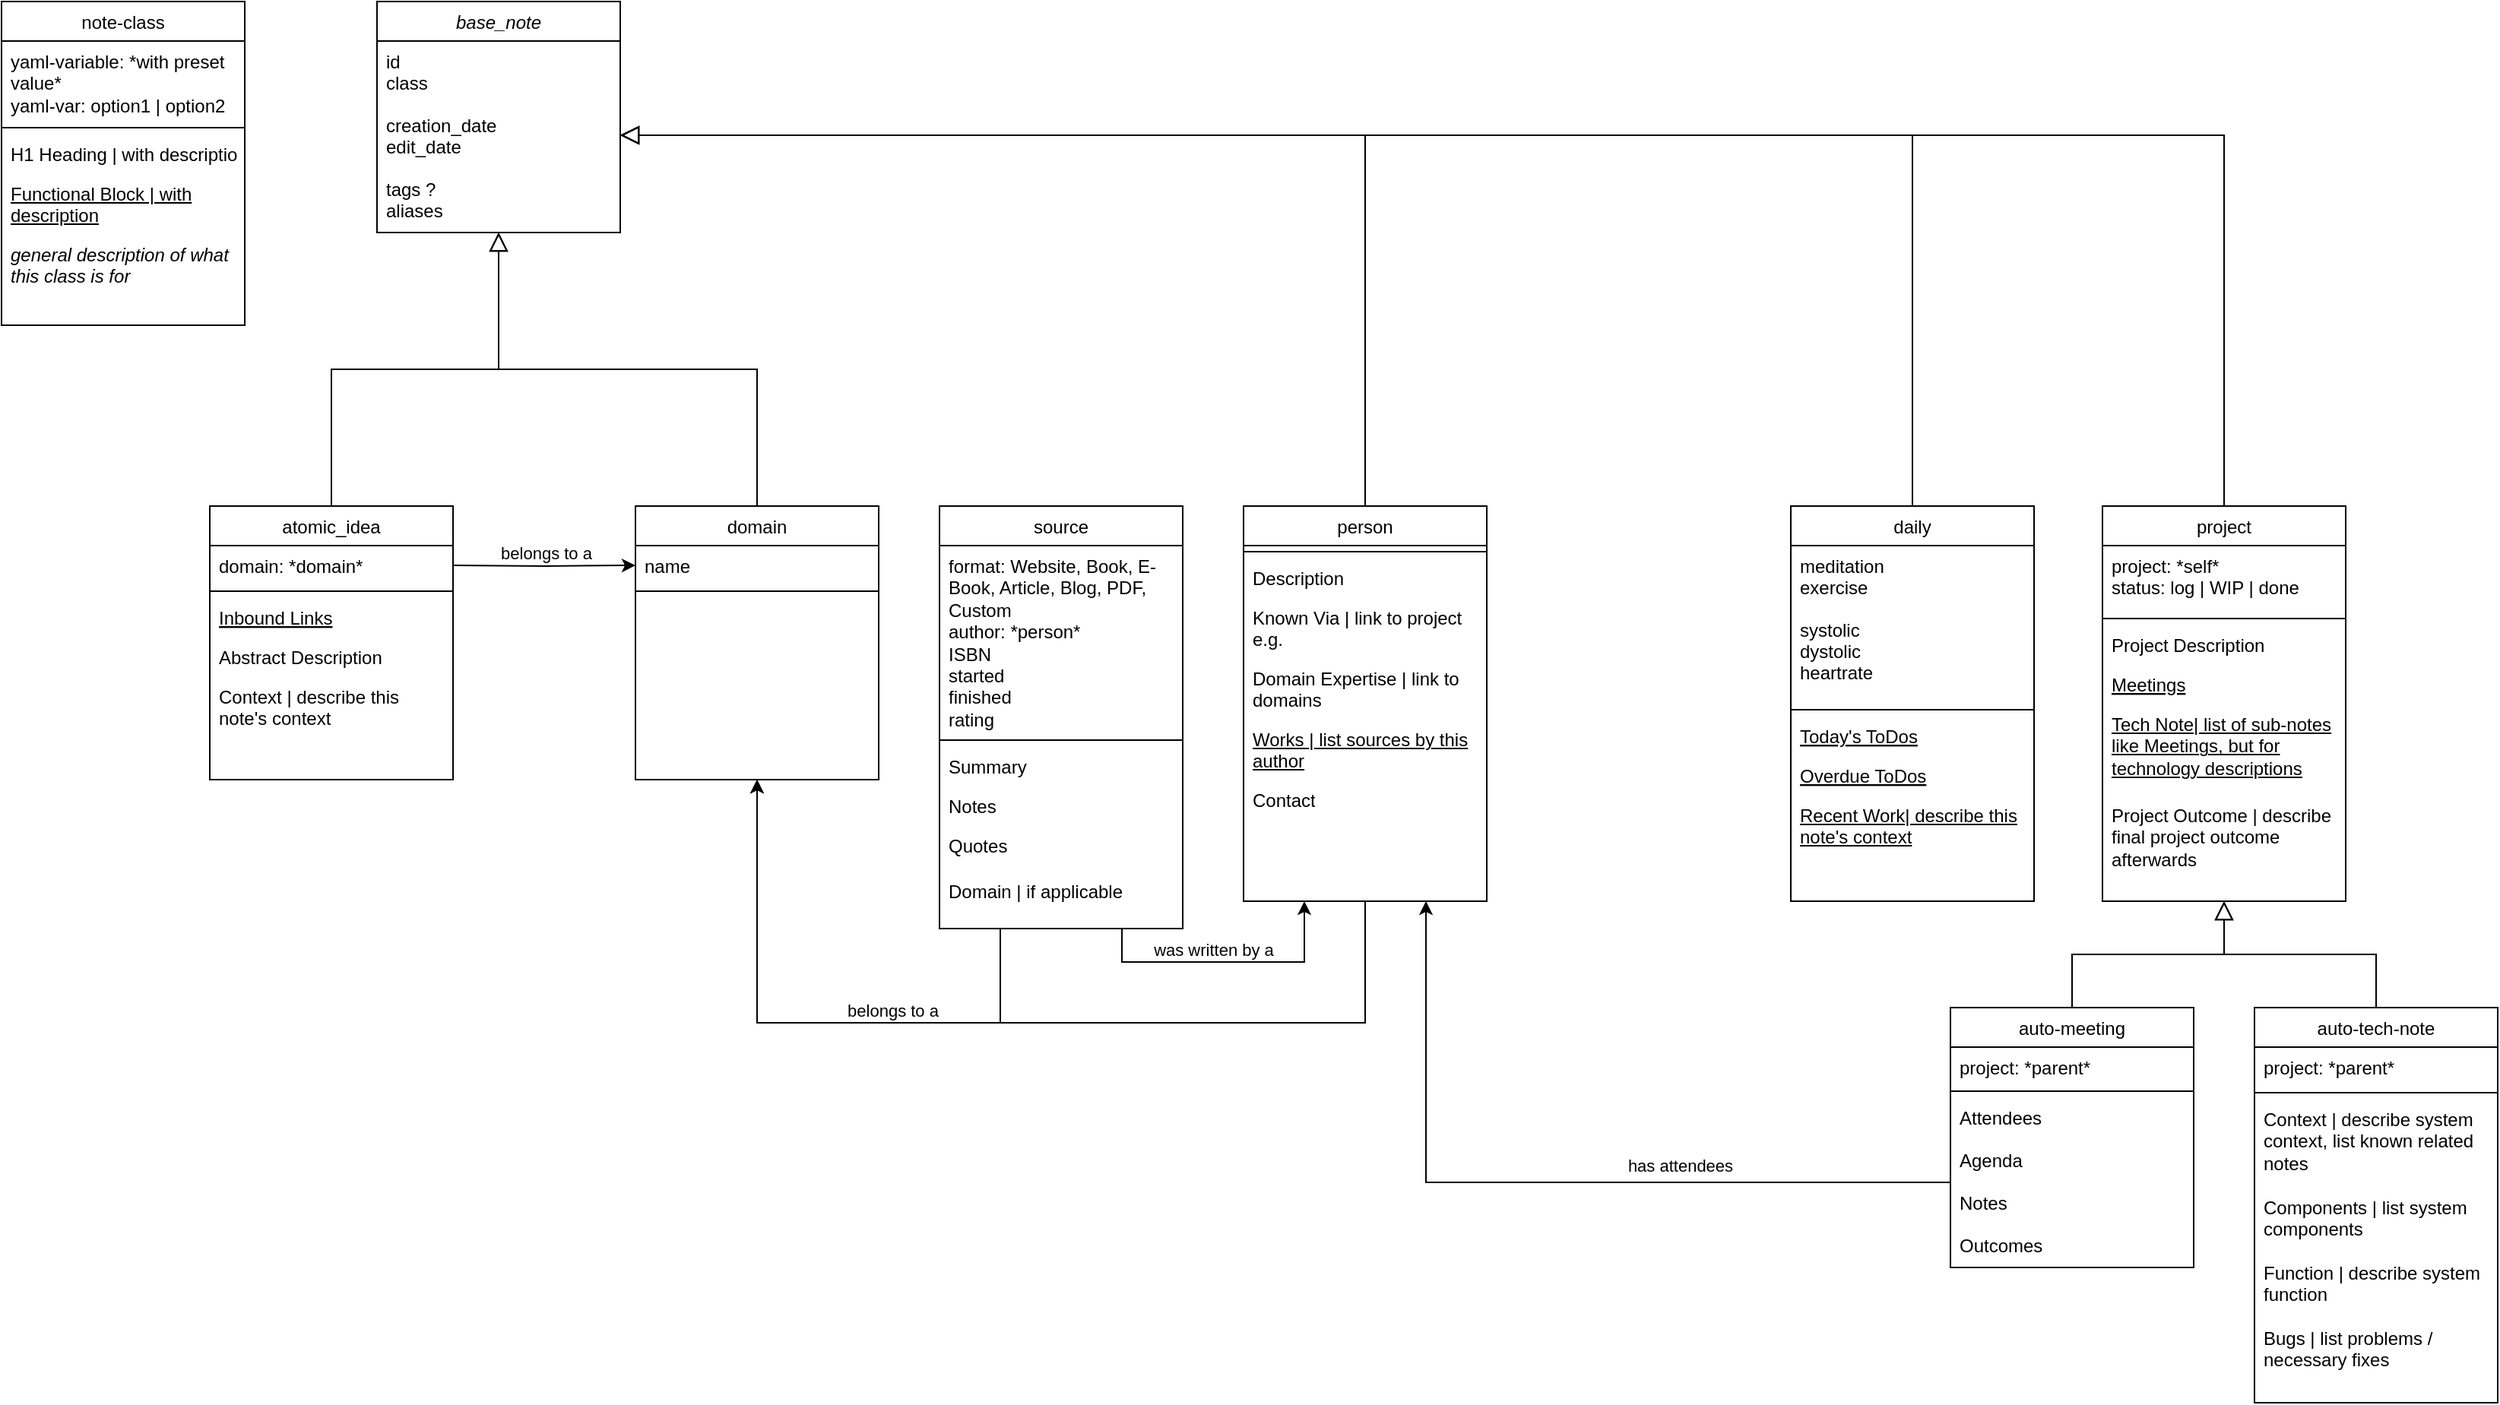 <mxfile version="20.6.0" type="github">
  <diagram id="C5RBs43oDa-KdzZeNtuy" name="Page-1">
    <mxGraphModel dx="1590" dy="1674" grid="1" gridSize="10" guides="1" tooltips="1" connect="1" arrows="1" fold="1" page="0" pageScale="1" pageWidth="827" pageHeight="1169" math="0" shadow="0">
      <root>
        <mxCell id="WIyWlLk6GJQsqaUBKTNV-0" />
        <mxCell id="WIyWlLk6GJQsqaUBKTNV-1" parent="WIyWlLk6GJQsqaUBKTNV-0" />
        <mxCell id="zkfFHV4jXpPFQw0GAbJ--0" value="base_note" style="swimlane;fontStyle=2;align=center;verticalAlign=top;childLayout=stackLayout;horizontal=1;startSize=26;horizontalStack=0;resizeParent=1;resizeLast=0;collapsible=1;marginBottom=0;rounded=0;shadow=0;strokeWidth=1;" parent="WIyWlLk6GJQsqaUBKTNV-1" vertex="1">
          <mxGeometry x="230" y="208" width="160" height="152" as="geometry">
            <mxRectangle x="230" y="140" width="160" height="26" as="alternateBounds" />
          </mxGeometry>
        </mxCell>
        <mxCell id="zkfFHV4jXpPFQw0GAbJ--1" value="id&#xa;class&#xa;&#xa;creation_date&#xa;edit_date&#xa;&#xa;tags ?&#xa;aliases&#xa;" style="text;align=left;verticalAlign=top;spacingLeft=4;spacingRight=4;overflow=hidden;rotatable=0;points=[[0,0.5],[1,0.5]];portConstraint=eastwest;strokeColor=none;" parent="zkfFHV4jXpPFQw0GAbJ--0" vertex="1">
          <mxGeometry y="26" width="160" height="124" as="geometry" />
        </mxCell>
        <mxCell id="zkfFHV4jXpPFQw0GAbJ--6" value="atomic_idea" style="swimlane;fontStyle=0;align=center;verticalAlign=top;childLayout=stackLayout;horizontal=1;startSize=26;horizontalStack=0;resizeParent=1;resizeLast=0;collapsible=1;marginBottom=0;rounded=0;shadow=0;strokeWidth=1;" parent="WIyWlLk6GJQsqaUBKTNV-1" vertex="1">
          <mxGeometry x="120" y="540" width="160" height="180" as="geometry">
            <mxRectangle x="130" y="380" width="160" height="26" as="alternateBounds" />
          </mxGeometry>
        </mxCell>
        <mxCell id="f3Zndl6dn6-TOW9qef5R-59" value="domain: *domain*" style="text;align=left;verticalAlign=top;spacingLeft=4;spacingRight=4;overflow=hidden;rotatable=0;points=[[0,0.5],[1,0.5]];portConstraint=eastwest;" parent="zkfFHV4jXpPFQw0GAbJ--6" vertex="1">
          <mxGeometry y="26" width="160" height="26" as="geometry" />
        </mxCell>
        <mxCell id="zkfFHV4jXpPFQw0GAbJ--9" value="" style="line;html=1;strokeWidth=1;align=left;verticalAlign=middle;spacingTop=-1;spacingLeft=3;spacingRight=3;rotatable=0;labelPosition=right;points=[];portConstraint=eastwest;" parent="zkfFHV4jXpPFQw0GAbJ--6" vertex="1">
          <mxGeometry y="52" width="160" height="8" as="geometry" />
        </mxCell>
        <mxCell id="zkfFHV4jXpPFQw0GAbJ--10" value="Inbound Links" style="text;align=left;verticalAlign=top;spacingLeft=4;spacingRight=4;overflow=hidden;rotatable=0;points=[[0,0.5],[1,0.5]];portConstraint=eastwest;fontStyle=4" parent="zkfFHV4jXpPFQw0GAbJ--6" vertex="1">
          <mxGeometry y="60" width="160" height="26" as="geometry" />
        </mxCell>
        <mxCell id="zkfFHV4jXpPFQw0GAbJ--11" value="Abstract Description" style="text;align=left;verticalAlign=top;spacingLeft=4;spacingRight=4;overflow=hidden;rotatable=0;points=[[0,0.5],[1,0.5]];portConstraint=eastwest;" parent="zkfFHV4jXpPFQw0GAbJ--6" vertex="1">
          <mxGeometry y="86" width="160" height="26" as="geometry" />
        </mxCell>
        <mxCell id="2Ik5nw2vQs33u11WGRB7-6" value="Context | describe this note&#39;s context" style="text;align=left;verticalAlign=top;spacingLeft=4;spacingRight=4;overflow=hidden;rotatable=0;points=[[0,0.5],[1,0.5]];portConstraint=eastwest;fontStyle=0;whiteSpace=wrap;" parent="zkfFHV4jXpPFQw0GAbJ--6" vertex="1">
          <mxGeometry y="112" width="160" height="42" as="geometry" />
        </mxCell>
        <mxCell id="zkfFHV4jXpPFQw0GAbJ--12" value="" style="endArrow=block;endSize=10;endFill=0;shadow=0;strokeWidth=1;rounded=0;edgeStyle=elbowEdgeStyle;elbow=vertical;" parent="WIyWlLk6GJQsqaUBKTNV-1" source="zkfFHV4jXpPFQw0GAbJ--6" target="zkfFHV4jXpPFQw0GAbJ--0" edge="1">
          <mxGeometry width="160" relative="1" as="geometry">
            <mxPoint x="200" y="203" as="sourcePoint" />
            <mxPoint x="200" y="203" as="targetPoint" />
          </mxGeometry>
        </mxCell>
        <mxCell id="zkfFHV4jXpPFQw0GAbJ--13" value="domain" style="swimlane;fontStyle=0;align=center;verticalAlign=top;childLayout=stackLayout;horizontal=1;startSize=26;horizontalStack=0;resizeParent=1;resizeLast=0;collapsible=1;marginBottom=0;rounded=0;shadow=0;strokeWidth=1;" parent="WIyWlLk6GJQsqaUBKTNV-1" vertex="1">
          <mxGeometry x="400" y="540" width="160" height="180" as="geometry">
            <mxRectangle x="340" y="380" width="170" height="26" as="alternateBounds" />
          </mxGeometry>
        </mxCell>
        <mxCell id="zkfFHV4jXpPFQw0GAbJ--14" value="name" style="text;align=left;verticalAlign=top;spacingLeft=4;spacingRight=4;overflow=hidden;rotatable=0;points=[[0,0.5],[1,0.5]];portConstraint=eastwest;" parent="zkfFHV4jXpPFQw0GAbJ--13" vertex="1">
          <mxGeometry y="26" width="160" height="26" as="geometry" />
        </mxCell>
        <mxCell id="zkfFHV4jXpPFQw0GAbJ--15" value="" style="line;html=1;strokeWidth=1;align=left;verticalAlign=middle;spacingTop=-1;spacingLeft=3;spacingRight=3;rotatable=0;labelPosition=right;points=[];portConstraint=eastwest;" parent="zkfFHV4jXpPFQw0GAbJ--13" vertex="1">
          <mxGeometry y="52" width="160" height="8" as="geometry" />
        </mxCell>
        <mxCell id="zkfFHV4jXpPFQw0GAbJ--16" value="" style="endArrow=block;endSize=10;endFill=0;shadow=0;strokeWidth=1;rounded=0;edgeStyle=elbowEdgeStyle;elbow=vertical;" parent="WIyWlLk6GJQsqaUBKTNV-1" source="zkfFHV4jXpPFQw0GAbJ--13" target="zkfFHV4jXpPFQw0GAbJ--0" edge="1">
          <mxGeometry width="160" relative="1" as="geometry">
            <mxPoint x="210" y="373" as="sourcePoint" />
            <mxPoint x="310" y="271" as="targetPoint" />
          </mxGeometry>
        </mxCell>
        <mxCell id="2Ik5nw2vQs33u11WGRB7-9" style="edgeStyle=orthogonalEdgeStyle;rounded=0;orthogonalLoop=1;jettySize=auto;html=1;exitX=1;exitY=0.5;exitDx=0;exitDy=0;entryX=0;entryY=0.5;entryDx=0;entryDy=0;" parent="WIyWlLk6GJQsqaUBKTNV-1" target="zkfFHV4jXpPFQw0GAbJ--14" edge="1">
          <mxGeometry relative="1" as="geometry">
            <mxPoint x="280" y="579" as="sourcePoint" />
          </mxGeometry>
        </mxCell>
        <mxCell id="2Ik5nw2vQs33u11WGRB7-10" value="belongs to a" style="edgeLabel;html=1;align=center;verticalAlign=middle;resizable=0;points=[];" parent="2Ik5nw2vQs33u11WGRB7-9" vertex="1" connectable="0">
          <mxGeometry x="-0.226" relative="1" as="geometry">
            <mxPoint x="14" y="-9" as="offset" />
          </mxGeometry>
        </mxCell>
        <mxCell id="f3Zndl6dn6-TOW9qef5R-25" style="edgeStyle=orthogonalEdgeStyle;rounded=0;orthogonalLoop=1;jettySize=auto;html=1;exitX=0.5;exitY=0;exitDx=0;exitDy=0;entryX=1;entryY=0.5;entryDx=0;entryDy=0;endArrow=block;endSize=10;endFill=0;shadow=0;strokeWidth=1;" parent="WIyWlLk6GJQsqaUBKTNV-1" source="f3Zndl6dn6-TOW9qef5R-0" target="zkfFHV4jXpPFQw0GAbJ--1" edge="1">
          <mxGeometry relative="1" as="geometry" />
        </mxCell>
        <mxCell id="f3Zndl6dn6-TOW9qef5R-0" value="daily" style="swimlane;fontStyle=0;align=center;verticalAlign=top;childLayout=stackLayout;horizontal=1;startSize=26;horizontalStack=0;resizeParent=1;resizeLast=0;collapsible=1;marginBottom=0;rounded=0;shadow=0;strokeWidth=1;" parent="WIyWlLk6GJQsqaUBKTNV-1" vertex="1">
          <mxGeometry x="1160" y="540" width="160" height="260" as="geometry">
            <mxRectangle x="130" y="380" width="160" height="26" as="alternateBounds" />
          </mxGeometry>
        </mxCell>
        <mxCell id="f3Zndl6dn6-TOW9qef5R-1" value="meditation&#xa;exercise&#xa;&#xa;systolic&#xa;dystolic&#xa;heartrate" style="text;align=left;verticalAlign=top;spacingLeft=4;spacingRight=4;overflow=hidden;rotatable=0;points=[[0,0.5],[1,0.5]];portConstraint=eastwest;" parent="f3Zndl6dn6-TOW9qef5R-0" vertex="1">
          <mxGeometry y="26" width="160" height="104" as="geometry" />
        </mxCell>
        <mxCell id="f3Zndl6dn6-TOW9qef5R-3" value="" style="line;html=1;strokeWidth=1;align=left;verticalAlign=middle;spacingTop=-1;spacingLeft=3;spacingRight=3;rotatable=0;labelPosition=right;points=[];portConstraint=eastwest;" parent="f3Zndl6dn6-TOW9qef5R-0" vertex="1">
          <mxGeometry y="130" width="160" height="8" as="geometry" />
        </mxCell>
        <mxCell id="f3Zndl6dn6-TOW9qef5R-5" value="Today&#39;s ToDos" style="text;align=left;verticalAlign=top;spacingLeft=4;spacingRight=4;overflow=hidden;rotatable=0;points=[[0,0.5],[1,0.5]];portConstraint=eastwest;fontStyle=4" parent="f3Zndl6dn6-TOW9qef5R-0" vertex="1">
          <mxGeometry y="138" width="160" height="26" as="geometry" />
        </mxCell>
        <mxCell id="f3Zndl6dn6-TOW9qef5R-4" value="Overdue ToDos" style="text;align=left;verticalAlign=top;spacingLeft=4;spacingRight=4;overflow=hidden;rotatable=0;points=[[0,0.5],[1,0.5]];portConstraint=eastwest;fontStyle=4" parent="f3Zndl6dn6-TOW9qef5R-0" vertex="1">
          <mxGeometry y="164" width="160" height="26" as="geometry" />
        </mxCell>
        <mxCell id="f3Zndl6dn6-TOW9qef5R-10" value="Recent Work| describe this note&#39;s context" style="text;align=left;verticalAlign=top;spacingLeft=4;spacingRight=4;overflow=hidden;rotatable=0;points=[[0,0.5],[1,0.5]];portConstraint=eastwest;fontStyle=4;whiteSpace=wrap;" parent="f3Zndl6dn6-TOW9qef5R-0" vertex="1">
          <mxGeometry y="190" width="160" height="42" as="geometry" />
        </mxCell>
        <mxCell id="f3Zndl6dn6-TOW9qef5R-32" style="edgeStyle=orthogonalEdgeStyle;rounded=0;orthogonalLoop=1;jettySize=auto;html=1;exitX=0.5;exitY=0;exitDx=0;exitDy=0;entryX=1;entryY=0.5;entryDx=0;entryDy=0;endArrow=block;endSize=10;endFill=0;shadow=0;strokeWidth=1;" parent="WIyWlLk6GJQsqaUBKTNV-1" source="f3Zndl6dn6-TOW9qef5R-26" target="zkfFHV4jXpPFQw0GAbJ--1" edge="1">
          <mxGeometry relative="1" as="geometry" />
        </mxCell>
        <mxCell id="f3Zndl6dn6-TOW9qef5R-26" value="project" style="swimlane;fontStyle=0;align=center;verticalAlign=top;childLayout=stackLayout;horizontal=1;startSize=26;horizontalStack=0;resizeParent=1;resizeLast=0;collapsible=1;marginBottom=0;rounded=0;shadow=0;strokeWidth=1;" parent="WIyWlLk6GJQsqaUBKTNV-1" vertex="1">
          <mxGeometry x="1365" y="540" width="160" height="260" as="geometry">
            <mxRectangle x="130" y="380" width="160" height="26" as="alternateBounds" />
          </mxGeometry>
        </mxCell>
        <mxCell id="f3Zndl6dn6-TOW9qef5R-27" value="project: *self*&#xa;status: log | WIP | done&#xa;&#xa;" style="text;align=left;verticalAlign=top;spacingLeft=4;spacingRight=4;overflow=hidden;rotatable=0;points=[[0,0.5],[1,0.5]];portConstraint=eastwest;" parent="f3Zndl6dn6-TOW9qef5R-26" vertex="1">
          <mxGeometry y="26" width="160" height="44" as="geometry" />
        </mxCell>
        <mxCell id="f3Zndl6dn6-TOW9qef5R-28" value="" style="line;html=1;strokeWidth=1;align=left;verticalAlign=middle;spacingTop=-1;spacingLeft=3;spacingRight=3;rotatable=0;labelPosition=right;points=[];portConstraint=eastwest;" parent="f3Zndl6dn6-TOW9qef5R-26" vertex="1">
          <mxGeometry y="70" width="160" height="8" as="geometry" />
        </mxCell>
        <mxCell id="f3Zndl6dn6-TOW9qef5R-29" value="Project Description" style="text;align=left;verticalAlign=top;spacingLeft=4;spacingRight=4;overflow=hidden;rotatable=0;points=[[0,0.5],[1,0.5]];portConstraint=eastwest;fontStyle=0" parent="f3Zndl6dn6-TOW9qef5R-26" vertex="1">
          <mxGeometry y="78" width="160" height="26" as="geometry" />
        </mxCell>
        <mxCell id="f3Zndl6dn6-TOW9qef5R-30" value="Meetings" style="text;align=left;verticalAlign=top;spacingLeft=4;spacingRight=4;overflow=hidden;rotatable=0;points=[[0,0.5],[1,0.5]];portConstraint=eastwest;fontStyle=4" parent="f3Zndl6dn6-TOW9qef5R-26" vertex="1">
          <mxGeometry y="104" width="160" height="26" as="geometry" />
        </mxCell>
        <mxCell id="f3Zndl6dn6-TOW9qef5R-31" value="Tech Note| list of sub-notes like Meetings, but for technology descriptions" style="text;align=left;verticalAlign=top;spacingLeft=4;spacingRight=4;overflow=hidden;rotatable=0;points=[[0,0.5],[1,0.5]];portConstraint=eastwest;fontStyle=4;whiteSpace=wrap;" parent="f3Zndl6dn6-TOW9qef5R-26" vertex="1">
          <mxGeometry y="130" width="160" height="60" as="geometry" />
        </mxCell>
        <mxCell id="f3Zndl6dn6-TOW9qef5R-33" value="Project Outcome | describe final project outcome afterwards" style="text;align=left;verticalAlign=top;spacingLeft=4;spacingRight=4;overflow=hidden;rotatable=0;points=[[0,0.5],[1,0.5]];portConstraint=eastwest;fontStyle=0;whiteSpace=wrap;" parent="f3Zndl6dn6-TOW9qef5R-26" vertex="1">
          <mxGeometry y="190" width="160" height="50" as="geometry" />
        </mxCell>
        <mxCell id="f3Zndl6dn6-TOW9qef5R-40" style="edgeStyle=orthogonalEdgeStyle;rounded=0;orthogonalLoop=1;jettySize=auto;html=1;exitX=0.5;exitY=0;exitDx=0;exitDy=0;entryX=0.5;entryY=1;entryDx=0;entryDy=0;endArrow=block;endSize=10;endFill=0;shadow=0;strokeWidth=1;" parent="WIyWlLk6GJQsqaUBKTNV-1" source="f3Zndl6dn6-TOW9qef5R-34" target="f3Zndl6dn6-TOW9qef5R-26" edge="1">
          <mxGeometry relative="1" as="geometry" />
        </mxCell>
        <mxCell id="f3Zndl6dn6-TOW9qef5R-34" value="auto-meeting" style="swimlane;fontStyle=0;align=center;verticalAlign=top;childLayout=stackLayout;horizontal=1;startSize=26;horizontalStack=0;resizeParent=1;resizeLast=0;collapsible=1;marginBottom=0;rounded=0;shadow=0;strokeWidth=1;" parent="WIyWlLk6GJQsqaUBKTNV-1" vertex="1">
          <mxGeometry x="1265" y="870" width="160" height="171" as="geometry">
            <mxRectangle x="130" y="380" width="160" height="26" as="alternateBounds" />
          </mxGeometry>
        </mxCell>
        <mxCell id="f3Zndl6dn6-TOW9qef5R-35" value="project: *parent*" style="text;align=left;verticalAlign=top;spacingLeft=4;spacingRight=4;overflow=hidden;rotatable=0;points=[[0,0.5],[1,0.5]];portConstraint=eastwest;" parent="f3Zndl6dn6-TOW9qef5R-34" vertex="1">
          <mxGeometry y="26" width="160" height="25" as="geometry" />
        </mxCell>
        <mxCell id="f3Zndl6dn6-TOW9qef5R-36" value="" style="line;html=1;strokeWidth=1;align=left;verticalAlign=middle;spacingTop=-1;spacingLeft=3;spacingRight=3;rotatable=0;labelPosition=right;points=[];portConstraint=eastwest;" parent="f3Zndl6dn6-TOW9qef5R-34" vertex="1">
          <mxGeometry y="51" width="160" height="8" as="geometry" />
        </mxCell>
        <mxCell id="f3Zndl6dn6-TOW9qef5R-37" value="Attendees&#xa;&#xa;Agenda&#xa;&#xa;Notes&#xa;&#xa;Outcomes" style="text;align=left;verticalAlign=top;spacingLeft=4;spacingRight=4;overflow=hidden;rotatable=0;points=[[0,0.5],[1,0.5]];portConstraint=eastwest;fontStyle=0" parent="f3Zndl6dn6-TOW9qef5R-34" vertex="1">
          <mxGeometry y="59" width="160" height="112" as="geometry" />
        </mxCell>
        <mxCell id="f3Zndl6dn6-TOW9qef5R-47" style="edgeStyle=orthogonalEdgeStyle;rounded=0;orthogonalLoop=1;jettySize=auto;html=1;exitX=0.5;exitY=0;exitDx=0;exitDy=0;entryX=0.5;entryY=1;entryDx=0;entryDy=0;endArrow=block;endSize=10;endFill=0;shadow=0;strokeWidth=1;" parent="WIyWlLk6GJQsqaUBKTNV-1" source="f3Zndl6dn6-TOW9qef5R-41" target="f3Zndl6dn6-TOW9qef5R-26" edge="1">
          <mxGeometry relative="1" as="geometry" />
        </mxCell>
        <mxCell id="f3Zndl6dn6-TOW9qef5R-41" value="auto-tech-note" style="swimlane;fontStyle=0;align=center;verticalAlign=top;childLayout=stackLayout;horizontal=1;startSize=26;horizontalStack=0;resizeParent=1;resizeLast=0;collapsible=1;marginBottom=0;rounded=0;shadow=0;strokeWidth=1;" parent="WIyWlLk6GJQsqaUBKTNV-1" vertex="1">
          <mxGeometry x="1465" y="870" width="160" height="260" as="geometry">
            <mxRectangle x="130" y="380" width="160" height="26" as="alternateBounds" />
          </mxGeometry>
        </mxCell>
        <mxCell id="f3Zndl6dn6-TOW9qef5R-42" value="project: *parent*" style="text;align=left;verticalAlign=top;spacingLeft=4;spacingRight=4;overflow=hidden;rotatable=0;points=[[0,0.5],[1,0.5]];portConstraint=eastwest;" parent="f3Zndl6dn6-TOW9qef5R-41" vertex="1">
          <mxGeometry y="26" width="160" height="26" as="geometry" />
        </mxCell>
        <mxCell id="f3Zndl6dn6-TOW9qef5R-43" value="" style="line;html=1;strokeWidth=1;align=left;verticalAlign=middle;spacingTop=-1;spacingLeft=3;spacingRight=3;rotatable=0;labelPosition=right;points=[];portConstraint=eastwest;" parent="f3Zndl6dn6-TOW9qef5R-41" vertex="1">
          <mxGeometry y="52" width="160" height="8" as="geometry" />
        </mxCell>
        <mxCell id="f3Zndl6dn6-TOW9qef5R-50" value="Context | describe system context, list known related notes&#xa;&#xa;Components | list system components&#xa;&#xa;Function | describe system function&#xa;&#xa;Bugs | list problems / necessary fixes" style="text;align=left;verticalAlign=top;spacingLeft=4;spacingRight=4;overflow=hidden;rotatable=0;points=[[0,0.5],[1,0.5]];portConstraint=eastwest;fontStyle=0;whiteSpace=wrap;" parent="f3Zndl6dn6-TOW9qef5R-41" vertex="1">
          <mxGeometry y="60" width="160" height="191" as="geometry" />
        </mxCell>
        <mxCell id="f3Zndl6dn6-TOW9qef5R-51" value="note-class" style="swimlane;fontStyle=0;align=center;verticalAlign=top;childLayout=stackLayout;horizontal=1;startSize=26;horizontalStack=0;resizeParent=1;resizeLast=0;collapsible=1;marginBottom=0;rounded=0;shadow=0;strokeWidth=1;" parent="WIyWlLk6GJQsqaUBKTNV-1" vertex="1">
          <mxGeometry x="-17" y="208" width="160" height="213" as="geometry">
            <mxRectangle x="130" y="380" width="160" height="26" as="alternateBounds" />
          </mxGeometry>
        </mxCell>
        <mxCell id="f3Zndl6dn6-TOW9qef5R-52" value="yaml-variable: *with preset value*&#xa;yaml-var: option1 | option2" style="text;align=left;verticalAlign=top;spacingLeft=4;spacingRight=4;overflow=hidden;rotatable=0;points=[[0,0.5],[1,0.5]];portConstraint=eastwest;whiteSpace=wrap;" parent="f3Zndl6dn6-TOW9qef5R-51" vertex="1">
          <mxGeometry y="26" width="160" height="53" as="geometry" />
        </mxCell>
        <mxCell id="f3Zndl6dn6-TOW9qef5R-53" value="" style="line;html=1;strokeWidth=1;align=left;verticalAlign=middle;spacingTop=-1;spacingLeft=3;spacingRight=3;rotatable=0;labelPosition=right;points=[];portConstraint=eastwest;" parent="f3Zndl6dn6-TOW9qef5R-51" vertex="1">
          <mxGeometry y="79" width="160" height="8" as="geometry" />
        </mxCell>
        <mxCell id="f3Zndl6dn6-TOW9qef5R-54" value="H1 Heading | with description" style="text;align=left;verticalAlign=top;spacingLeft=4;spacingRight=4;overflow=hidden;rotatable=0;points=[[0,0.5],[1,0.5]];portConstraint=eastwest;fontStyle=0" parent="f3Zndl6dn6-TOW9qef5R-51" vertex="1">
          <mxGeometry y="87" width="160" height="26" as="geometry" />
        </mxCell>
        <mxCell id="f3Zndl6dn6-TOW9qef5R-55" value="Functional Block | with description&#xa;" style="text;align=left;verticalAlign=top;spacingLeft=4;spacingRight=4;overflow=hidden;rotatable=0;points=[[0,0.5],[1,0.5]];portConstraint=eastwest;fontStyle=4;whiteSpace=wrap;" parent="f3Zndl6dn6-TOW9qef5R-51" vertex="1">
          <mxGeometry y="113" width="160" height="40" as="geometry" />
        </mxCell>
        <mxCell id="2Ik5nw2vQs33u11WGRB7-5" value="general description of what this class is for" style="text;align=left;verticalAlign=top;spacingLeft=4;spacingRight=4;overflow=hidden;rotatable=0;points=[[0,0.5],[1,0.5]];portConstraint=eastwest;fontStyle=2;whiteSpace=wrap;" parent="f3Zndl6dn6-TOW9qef5R-51" vertex="1">
          <mxGeometry y="153" width="160" height="60" as="geometry" />
        </mxCell>
        <mxCell id="t6AUd43GdMaXBi5L8WSt-6" style="edgeStyle=orthogonalEdgeStyle;rounded=0;orthogonalLoop=1;jettySize=auto;html=1;exitX=0.5;exitY=0;exitDx=0;exitDy=0;entryX=1;entryY=0.5;entryDx=0;entryDy=0;endArrow=block;endSize=10;endFill=0;shadow=0;strokeWidth=1;" edge="1" parent="WIyWlLk6GJQsqaUBKTNV-1" source="t6AUd43GdMaXBi5L8WSt-0" target="zkfFHV4jXpPFQw0GAbJ--1">
          <mxGeometry relative="1" as="geometry" />
        </mxCell>
        <mxCell id="t6AUd43GdMaXBi5L8WSt-26" style="edgeStyle=orthogonalEdgeStyle;rounded=0;orthogonalLoop=1;jettySize=auto;html=1;exitX=0.5;exitY=1;exitDx=0;exitDy=0;entryX=0.5;entryY=1;entryDx=0;entryDy=0;" edge="1" parent="WIyWlLk6GJQsqaUBKTNV-1" source="t6AUd43GdMaXBi5L8WSt-0" target="zkfFHV4jXpPFQw0GAbJ--13">
          <mxGeometry relative="1" as="geometry">
            <Array as="points">
              <mxPoint x="880" y="880" />
              <mxPoint x="480" y="880" />
            </Array>
          </mxGeometry>
        </mxCell>
        <mxCell id="t6AUd43GdMaXBi5L8WSt-0" value="person" style="swimlane;fontStyle=0;align=center;verticalAlign=top;childLayout=stackLayout;horizontal=1;startSize=26;horizontalStack=0;resizeParent=1;resizeLast=0;collapsible=1;marginBottom=0;rounded=0;shadow=0;strokeWidth=1;" vertex="1" parent="WIyWlLk6GJQsqaUBKTNV-1">
          <mxGeometry x="800" y="540" width="160" height="260" as="geometry">
            <mxRectangle x="130" y="380" width="160" height="26" as="alternateBounds" />
          </mxGeometry>
        </mxCell>
        <mxCell id="t6AUd43GdMaXBi5L8WSt-2" value="" style="line;html=1;strokeWidth=1;align=left;verticalAlign=middle;spacingTop=-1;spacingLeft=3;spacingRight=3;rotatable=0;labelPosition=right;points=[];portConstraint=eastwest;" vertex="1" parent="t6AUd43GdMaXBi5L8WSt-0">
          <mxGeometry y="26" width="160" height="8" as="geometry" />
        </mxCell>
        <mxCell id="t6AUd43GdMaXBi5L8WSt-8" value="Description" style="text;align=left;verticalAlign=top;spacingLeft=4;spacingRight=4;overflow=hidden;rotatable=0;points=[[0,0.5],[1,0.5]];portConstraint=eastwest;fontStyle=0" vertex="1" parent="t6AUd43GdMaXBi5L8WSt-0">
          <mxGeometry y="34" width="160" height="26" as="geometry" />
        </mxCell>
        <mxCell id="t6AUd43GdMaXBi5L8WSt-9" value="Known Via | link to project e.g." style="text;align=left;verticalAlign=top;spacingLeft=4;spacingRight=4;overflow=hidden;rotatable=0;points=[[0,0.5],[1,0.5]];portConstraint=eastwest;fontStyle=0;whiteSpace=wrap;" vertex="1" parent="t6AUd43GdMaXBi5L8WSt-0">
          <mxGeometry y="60" width="160" height="40" as="geometry" />
        </mxCell>
        <mxCell id="t6AUd43GdMaXBi5L8WSt-10" value="Domain Expertise | link to domains" style="text;align=left;verticalAlign=top;spacingLeft=4;spacingRight=4;overflow=hidden;rotatable=0;points=[[0,0.5],[1,0.5]];portConstraint=eastwest;fontStyle=0;whiteSpace=wrap;" vertex="1" parent="t6AUd43GdMaXBi5L8WSt-0">
          <mxGeometry y="100" width="160" height="40" as="geometry" />
        </mxCell>
        <mxCell id="t6AUd43GdMaXBi5L8WSt-11" value="Works | list sources by this author" style="text;align=left;verticalAlign=top;spacingLeft=4;spacingRight=4;overflow=hidden;rotatable=0;points=[[0,0.5],[1,0.5]];portConstraint=eastwest;fontStyle=4;whiteSpace=wrap;" vertex="1" parent="t6AUd43GdMaXBi5L8WSt-0">
          <mxGeometry y="140" width="160" height="40" as="geometry" />
        </mxCell>
        <mxCell id="t6AUd43GdMaXBi5L8WSt-12" value="Contact" style="text;align=left;verticalAlign=top;spacingLeft=4;spacingRight=4;overflow=hidden;rotatable=0;points=[[0,0.5],[1,0.5]];portConstraint=eastwest;fontStyle=0;whiteSpace=wrap;" vertex="1" parent="t6AUd43GdMaXBi5L8WSt-0">
          <mxGeometry y="180" width="160" height="40" as="geometry" />
        </mxCell>
        <mxCell id="t6AUd43GdMaXBi5L8WSt-13" style="edgeStyle=orthogonalEdgeStyle;rounded=0;orthogonalLoop=1;jettySize=auto;html=1;exitX=0;exitY=0.5;exitDx=0;exitDy=0;entryX=0.75;entryY=1;entryDx=0;entryDy=0;" edge="1" parent="WIyWlLk6GJQsqaUBKTNV-1" source="f3Zndl6dn6-TOW9qef5R-37" target="t6AUd43GdMaXBi5L8WSt-0">
          <mxGeometry relative="1" as="geometry" />
        </mxCell>
        <mxCell id="t6AUd43GdMaXBi5L8WSt-14" value="has attendees" style="edgeLabel;html=1;align=center;verticalAlign=middle;resizable=0;points=[];" vertex="1" connectable="0" parent="t6AUd43GdMaXBi5L8WSt-13">
          <mxGeometry x="0.084" y="1" relative="1" as="geometry">
            <mxPoint x="109" y="-12" as="offset" />
          </mxGeometry>
        </mxCell>
        <mxCell id="t6AUd43GdMaXBi5L8WSt-21" style="edgeStyle=orthogonalEdgeStyle;rounded=0;orthogonalLoop=1;jettySize=auto;html=1;exitX=0.75;exitY=1;exitDx=0;exitDy=0;jumpStyle=gap;" edge="1" parent="WIyWlLk6GJQsqaUBKTNV-1" source="t6AUd43GdMaXBi5L8WSt-15">
          <mxGeometry relative="1" as="geometry">
            <mxPoint x="840" y="800" as="targetPoint" />
            <Array as="points">
              <mxPoint x="720" y="840" />
              <mxPoint x="840" y="840" />
              <mxPoint x="840" y="800" />
            </Array>
          </mxGeometry>
        </mxCell>
        <mxCell id="t6AUd43GdMaXBi5L8WSt-22" value="was written by a" style="edgeLabel;html=1;align=center;verticalAlign=middle;resizable=0;points=[];" vertex="1" connectable="0" parent="t6AUd43GdMaXBi5L8WSt-21">
          <mxGeometry x="0.109" y="-1" relative="1" as="geometry">
            <mxPoint x="-19" y="-9" as="offset" />
          </mxGeometry>
        </mxCell>
        <mxCell id="t6AUd43GdMaXBi5L8WSt-24" style="edgeStyle=orthogonalEdgeStyle;rounded=0;orthogonalLoop=1;jettySize=auto;html=1;exitX=0.25;exitY=1;exitDx=0;exitDy=0;entryX=0.5;entryY=1;entryDx=0;entryDy=0;" edge="1" parent="WIyWlLk6GJQsqaUBKTNV-1" source="t6AUd43GdMaXBi5L8WSt-15" target="zkfFHV4jXpPFQw0GAbJ--13">
          <mxGeometry relative="1" as="geometry">
            <Array as="points">
              <mxPoint x="640" y="880" />
              <mxPoint x="480" y="880" />
            </Array>
          </mxGeometry>
        </mxCell>
        <mxCell id="t6AUd43GdMaXBi5L8WSt-25" value="belongs to a" style="edgeLabel;html=1;align=center;verticalAlign=middle;resizable=0;points=[];" vertex="1" connectable="0" parent="t6AUd43GdMaXBi5L8WSt-24">
          <mxGeometry x="-0.22" y="-1" relative="1" as="geometry">
            <mxPoint x="16" y="-7" as="offset" />
          </mxGeometry>
        </mxCell>
        <mxCell id="t6AUd43GdMaXBi5L8WSt-15" value="source" style="swimlane;fontStyle=0;align=center;verticalAlign=top;childLayout=stackLayout;horizontal=1;startSize=26;horizontalStack=0;resizeParent=1;resizeLast=0;collapsible=1;marginBottom=0;rounded=0;shadow=0;strokeWidth=1;" vertex="1" parent="WIyWlLk6GJQsqaUBKTNV-1">
          <mxGeometry x="600" y="540" width="160" height="278" as="geometry">
            <mxRectangle x="130" y="380" width="160" height="26" as="alternateBounds" />
          </mxGeometry>
        </mxCell>
        <mxCell id="t6AUd43GdMaXBi5L8WSt-16" value="format: Website, Book, E-Book, Article, Blog, PDF, Custom&#xa;author: *person*&#xa;ISBN&#xa;started&#xa;finished&#xa;rating&#xa;" style="text;align=left;verticalAlign=top;spacingLeft=4;spacingRight=4;overflow=hidden;rotatable=0;points=[[0,0.5],[1,0.5]];portConstraint=eastwest;whiteSpace=wrap;" vertex="1" parent="t6AUd43GdMaXBi5L8WSt-15">
          <mxGeometry y="26" width="160" height="124" as="geometry" />
        </mxCell>
        <mxCell id="t6AUd43GdMaXBi5L8WSt-17" value="" style="line;html=1;strokeWidth=1;align=left;verticalAlign=middle;spacingTop=-1;spacingLeft=3;spacingRight=3;rotatable=0;labelPosition=right;points=[];portConstraint=eastwest;" vertex="1" parent="t6AUd43GdMaXBi5L8WSt-15">
          <mxGeometry y="150" width="160" height="8" as="geometry" />
        </mxCell>
        <mxCell id="t6AUd43GdMaXBi5L8WSt-18" value="Summary" style="text;align=left;verticalAlign=top;spacingLeft=4;spacingRight=4;overflow=hidden;rotatable=0;points=[[0,0.5],[1,0.5]];portConstraint=eastwest;fontStyle=0" vertex="1" parent="t6AUd43GdMaXBi5L8WSt-15">
          <mxGeometry y="158" width="160" height="26" as="geometry" />
        </mxCell>
        <mxCell id="t6AUd43GdMaXBi5L8WSt-19" value="Notes" style="text;align=left;verticalAlign=top;spacingLeft=4;spacingRight=4;overflow=hidden;rotatable=0;points=[[0,0.5],[1,0.5]];portConstraint=eastwest;fontStyle=0" vertex="1" parent="t6AUd43GdMaXBi5L8WSt-15">
          <mxGeometry y="184" width="160" height="26" as="geometry" />
        </mxCell>
        <mxCell id="t6AUd43GdMaXBi5L8WSt-20" value="Quotes" style="text;align=left;verticalAlign=top;spacingLeft=4;spacingRight=4;overflow=hidden;rotatable=0;points=[[0,0.5],[1,0.5]];portConstraint=eastwest;fontStyle=0;whiteSpace=wrap;" vertex="1" parent="t6AUd43GdMaXBi5L8WSt-15">
          <mxGeometry y="210" width="160" height="30" as="geometry" />
        </mxCell>
        <mxCell id="t6AUd43GdMaXBi5L8WSt-23" value="Domain | if applicable" style="text;align=left;verticalAlign=top;spacingLeft=4;spacingRight=4;overflow=hidden;rotatable=0;points=[[0,0.5],[1,0.5]];portConstraint=eastwest;fontStyle=0" vertex="1" parent="t6AUd43GdMaXBi5L8WSt-15">
          <mxGeometry y="240" width="160" height="26" as="geometry" />
        </mxCell>
      </root>
    </mxGraphModel>
  </diagram>
</mxfile>
